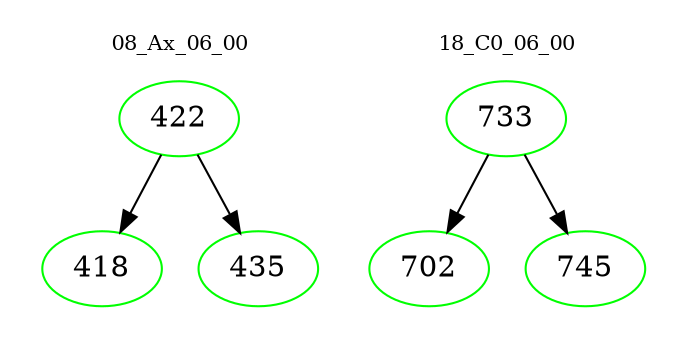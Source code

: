 digraph{
subgraph cluster_0 {
color = white
label = "08_Ax_06_00";
fontsize=10;
T0_422 [label="422", color="green"]
T0_422 -> T0_418 [color="black"]
T0_418 [label="418", color="green"]
T0_422 -> T0_435 [color="black"]
T0_435 [label="435", color="green"]
}
subgraph cluster_1 {
color = white
label = "18_C0_06_00";
fontsize=10;
T1_733 [label="733", color="green"]
T1_733 -> T1_702 [color="black"]
T1_702 [label="702", color="green"]
T1_733 -> T1_745 [color="black"]
T1_745 [label="745", color="green"]
}
}

